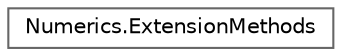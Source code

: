 digraph "Graphical Class Hierarchy"
{
 // LATEX_PDF_SIZE
  bgcolor="transparent";
  edge [fontname=Helvetica,fontsize=10,labelfontname=Helvetica,labelfontsize=10];
  node [fontname=Helvetica,fontsize=10,shape=box,height=0.2,width=0.4];
  rankdir="LR";
  Node0 [id="Node000000",label="Numerics.ExtensionMethods",height=0.2,width=0.4,color="grey40", fillcolor="white", style="filled",URL="$class_numerics_1_1_extension_methods.html",tooltip="A class for extension methods."];
}
